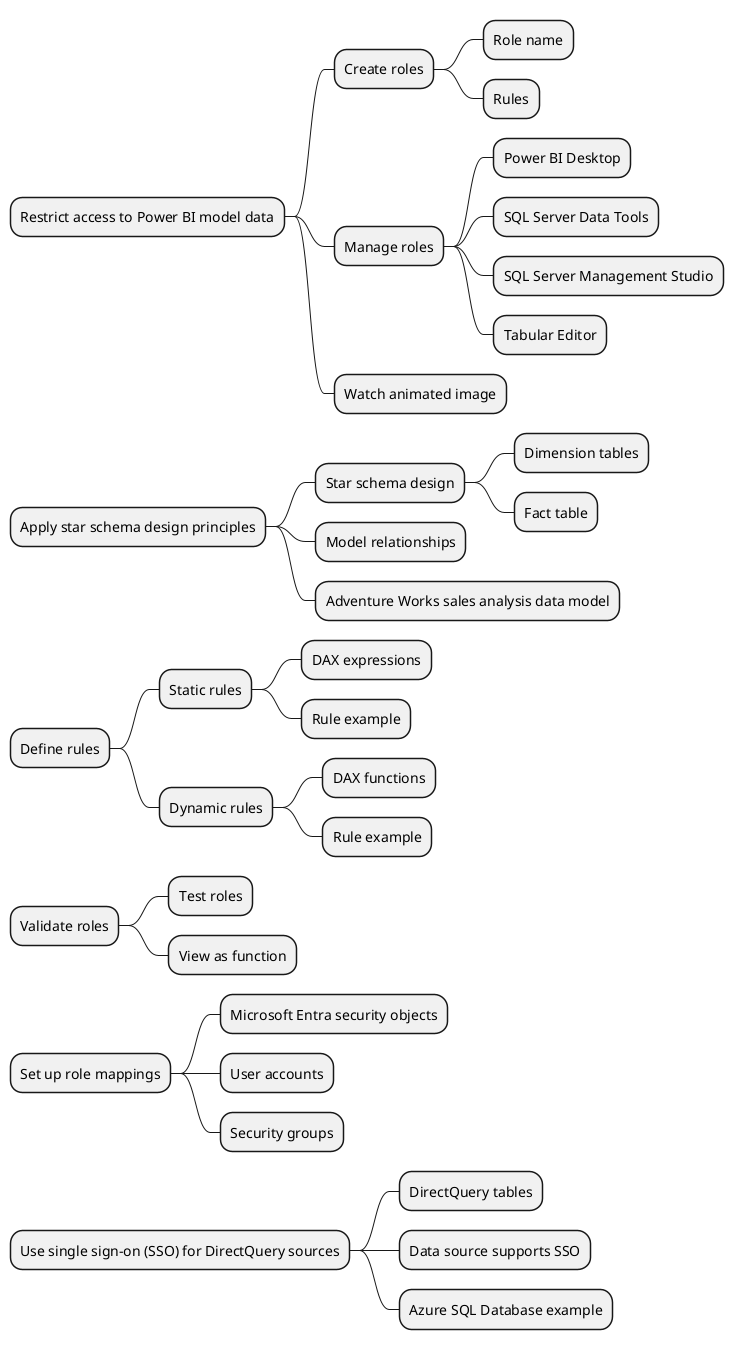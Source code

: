 @startmindmap
* Restrict access to Power BI model data
** Create roles
*** Role name
*** Rules
** Manage roles
*** Power BI Desktop
*** SQL Server Data Tools
*** SQL Server Management Studio
*** Tabular Editor
** Watch animated image
* Apply star schema design principles
** Star schema design
*** Dimension tables
*** Fact table
** Model relationships
** Adventure Works sales analysis data model
* Define rules
** Static rules
*** DAX expressions
*** Rule example
** Dynamic rules
*** DAX functions
*** Rule example
* Validate roles
** Test roles
** View as function
* Set up role mappings
** Microsoft Entra security objects
** User accounts
** Security groups
* Use single sign-on (SSO) for DirectQuery sources
** DirectQuery tables
** Data source supports SSO
** Azure SQL Database example
@endmindmap